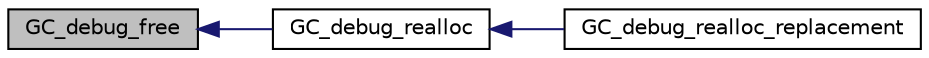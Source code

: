 digraph "GC_debug_free"
{
  edge [fontname="Helvetica",fontsize="10",labelfontname="Helvetica",labelfontsize="10"];
  node [fontname="Helvetica",fontsize="10",shape=record];
  rankdir="LR";
  Node548 [label="GC_debug_free",height=0.2,width=0.4,color="black", fillcolor="grey75", style="filled", fontcolor="black"];
  Node548 -> Node549 [dir="back",color="midnightblue",fontsize="10",style="solid",fontname="Helvetica"];
  Node549 [label="GC_debug_realloc",height=0.2,width=0.4,color="black", fillcolor="white", style="filled",URL="$d0/daa/gc_8h.html#ac0fc85cd6aabd28cd9483c12d4e8514f"];
  Node549 -> Node550 [dir="back",color="midnightblue",fontsize="10",style="solid",fontname="Helvetica"];
  Node550 [label="GC_debug_realloc_replacement",height=0.2,width=0.4,color="black", fillcolor="white", style="filled",URL="$d3/d7b/dbg__mlc_8c.html#a92bfe9ab938a109d9444b1f1a896b763"];
}
